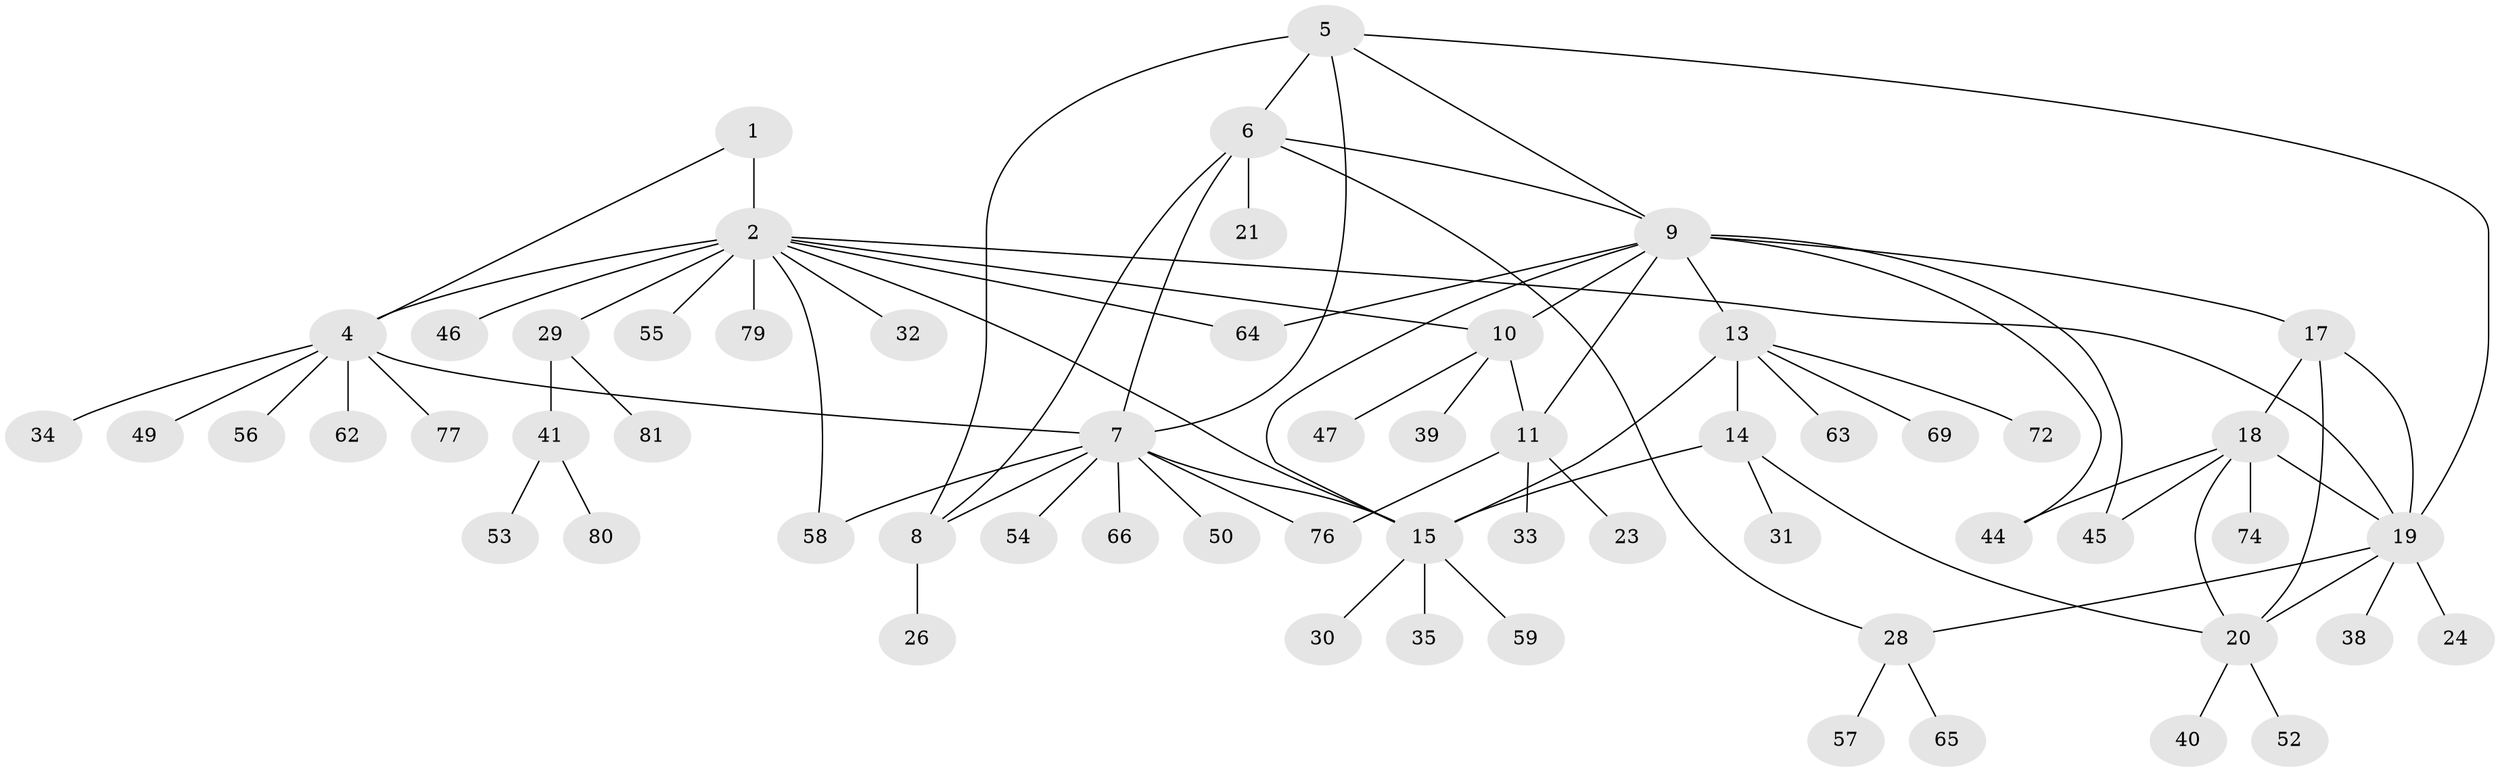 // original degree distribution, {4: 0.12345679012345678, 7: 0.06172839506172839, 9: 0.037037037037037035, 10: 0.024691358024691357, 5: 0.037037037037037035, 8: 0.012345679012345678, 6: 0.012345679012345678, 1: 0.5679012345679012, 2: 0.1111111111111111, 3: 0.012345679012345678}
// Generated by graph-tools (version 1.1) at 2025/11/02/27/25 16:11:37]
// undirected, 60 vertices, 82 edges
graph export_dot {
graph [start="1"]
  node [color=gray90,style=filled];
  1 [super="+42"];
  2 [super="+3"];
  4 [super="+73"];
  5;
  6 [super="+67"];
  7 [super="+48"];
  8;
  9 [super="+36"];
  10 [super="+43"];
  11 [super="+12"];
  13 [super="+27"];
  14 [super="+16"];
  15 [super="+25"];
  17 [super="+60"];
  18;
  19 [super="+22"];
  20 [super="+78"];
  21;
  23 [super="+37"];
  24;
  26 [super="+61"];
  28 [super="+70"];
  29 [super="+51"];
  30;
  31;
  32;
  33;
  34;
  35;
  38;
  39;
  40;
  41 [super="+68"];
  44;
  45 [super="+71"];
  46;
  47;
  49;
  50;
  52;
  53;
  54;
  55;
  56;
  57;
  58;
  59;
  62;
  63;
  64;
  65;
  66;
  69;
  72;
  74 [super="+75"];
  76;
  77;
  79;
  80;
  81;
  1 -- 2 [weight=2];
  1 -- 4;
  2 -- 4 [weight=2];
  2 -- 10;
  2 -- 15;
  2 -- 46;
  2 -- 58;
  2 -- 32;
  2 -- 64;
  2 -- 79;
  2 -- 19;
  2 -- 55;
  2 -- 29;
  4 -- 7;
  4 -- 34;
  4 -- 49;
  4 -- 56;
  4 -- 62;
  4 -- 77;
  5 -- 6;
  5 -- 7;
  5 -- 8;
  5 -- 19;
  5 -- 9;
  6 -- 7;
  6 -- 8;
  6 -- 9;
  6 -- 21;
  6 -- 28;
  7 -- 8;
  7 -- 15;
  7 -- 66;
  7 -- 76;
  7 -- 50;
  7 -- 58;
  7 -- 54;
  8 -- 26;
  9 -- 10;
  9 -- 11 [weight=2];
  9 -- 15;
  9 -- 17;
  9 -- 45;
  9 -- 13;
  9 -- 64;
  9 -- 44;
  10 -- 11 [weight=2];
  10 -- 39;
  10 -- 47;
  11 -- 33;
  11 -- 23;
  11 -- 76;
  13 -- 14 [weight=2];
  13 -- 15;
  13 -- 63;
  13 -- 69;
  13 -- 72;
  14 -- 15 [weight=2];
  14 -- 20;
  14 -- 31;
  15 -- 30;
  15 -- 35;
  15 -- 59;
  17 -- 18;
  17 -- 19;
  17 -- 20;
  18 -- 19;
  18 -- 20;
  18 -- 44;
  18 -- 45;
  18 -- 74;
  19 -- 20;
  19 -- 24;
  19 -- 38;
  19 -- 28;
  20 -- 40;
  20 -- 52;
  28 -- 57;
  28 -- 65;
  29 -- 41;
  29 -- 81;
  41 -- 53;
  41 -- 80;
}
